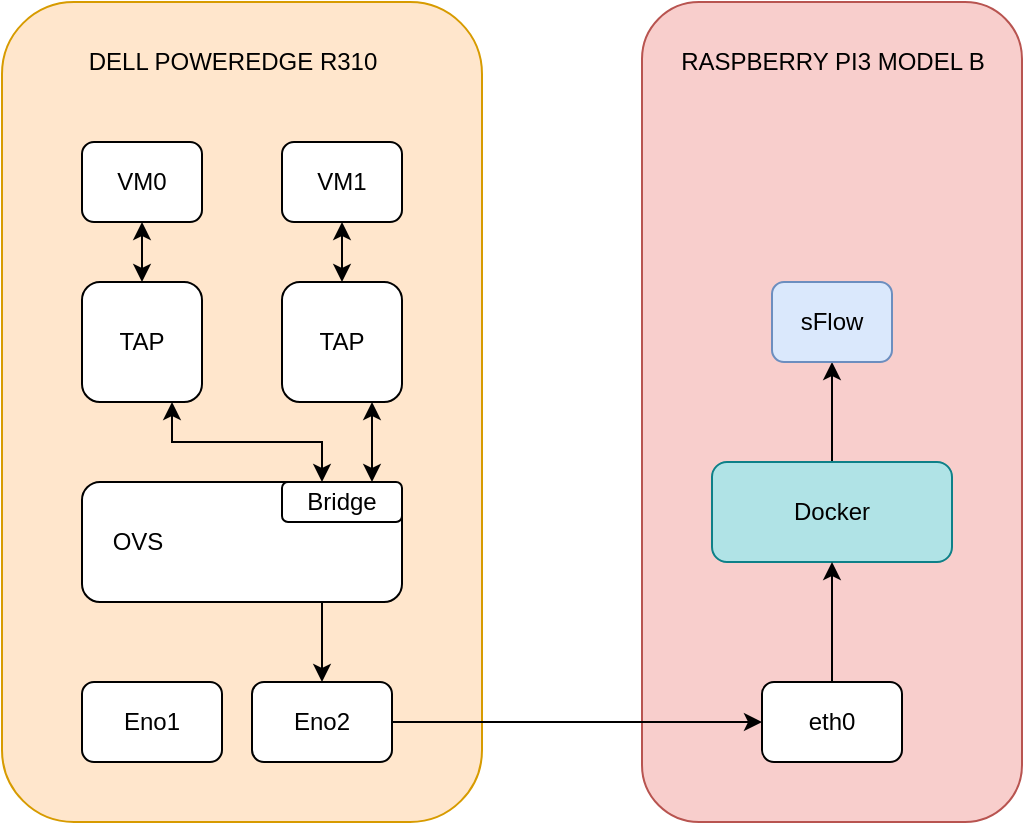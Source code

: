 <mxfile version="17.4.6" type="github">
  <diagram id="kvqeIL2OjIuKGK_8-Uiq" name="Page-1">
    <mxGraphModel dx="723" dy="375" grid="1" gridSize="10" guides="1" tooltips="1" connect="1" arrows="1" fold="1" page="1" pageScale="1" pageWidth="827" pageHeight="1169" math="0" shadow="0">
      <root>
        <mxCell id="0" />
        <mxCell id="1" parent="0" />
        <mxCell id="hNOO6SFEafOsVOQQRdr--5" value="" style="rounded=1;whiteSpace=wrap;html=1;fillColor=#f8cecc;strokeColor=#b85450;" vertex="1" parent="1">
          <mxGeometry x="520" y="160" width="190" height="410" as="geometry" />
        </mxCell>
        <mxCell id="hNOO6SFEafOsVOQQRdr--4" value="" style="rounded=1;whiteSpace=wrap;html=1;fillColor=#ffe6cc;strokeColor=#d79b00;" vertex="1" parent="1">
          <mxGeometry x="200" y="160" width="240" height="410" as="geometry" />
        </mxCell>
        <mxCell id="hNOO6SFEafOsVOQQRdr--30" style="edgeStyle=orthogonalEdgeStyle;rounded=0;orthogonalLoop=1;jettySize=auto;html=1;exitX=0.5;exitY=1;exitDx=0;exitDy=0;startArrow=classic;startFill=1;" edge="1" parent="1" source="hNOO6SFEafOsVOQQRdr--1" target="hNOO6SFEafOsVOQQRdr--7">
          <mxGeometry relative="1" as="geometry" />
        </mxCell>
        <mxCell id="hNOO6SFEafOsVOQQRdr--1" value="VM0" style="rounded=1;whiteSpace=wrap;html=1;" vertex="1" parent="1">
          <mxGeometry x="240" y="230" width="60" height="40" as="geometry" />
        </mxCell>
        <mxCell id="hNOO6SFEafOsVOQQRdr--31" style="edgeStyle=orthogonalEdgeStyle;rounded=0;orthogonalLoop=1;jettySize=auto;html=1;exitX=0.5;exitY=1;exitDx=0;exitDy=0;entryX=0.5;entryY=0;entryDx=0;entryDy=0;startArrow=classic;startFill=1;" edge="1" parent="1" source="hNOO6SFEafOsVOQQRdr--2" target="hNOO6SFEafOsVOQQRdr--8">
          <mxGeometry relative="1" as="geometry" />
        </mxCell>
        <mxCell id="hNOO6SFEafOsVOQQRdr--2" value="VM1" style="rounded=1;whiteSpace=wrap;html=1;" vertex="1" parent="1">
          <mxGeometry x="340" y="230" width="60" height="40" as="geometry" />
        </mxCell>
        <mxCell id="hNOO6SFEafOsVOQQRdr--33" value="" style="edgeStyle=orthogonalEdgeStyle;rounded=0;orthogonalLoop=1;jettySize=auto;html=1;startArrow=none;startFill=0;" edge="1" parent="1" source="hNOO6SFEafOsVOQQRdr--3" target="hNOO6SFEafOsVOQQRdr--18">
          <mxGeometry relative="1" as="geometry" />
        </mxCell>
        <mxCell id="hNOO6SFEafOsVOQQRdr--3" value="Docker" style="rounded=1;whiteSpace=wrap;html=1;fillColor=#b0e3e6;strokeColor=#0e8088;" vertex="1" parent="1">
          <mxGeometry x="555" y="390" width="120" height="50" as="geometry" />
        </mxCell>
        <mxCell id="hNOO6SFEafOsVOQQRdr--29" style="edgeStyle=orthogonalEdgeStyle;rounded=0;orthogonalLoop=1;jettySize=auto;html=1;exitX=0.75;exitY=1;exitDx=0;exitDy=0;entryX=0.75;entryY=0;entryDx=0;entryDy=0;startArrow=classic;startFill=1;" edge="1" parent="1" source="hNOO6SFEafOsVOQQRdr--7" target="hNOO6SFEafOsVOQQRdr--11">
          <mxGeometry relative="1" as="geometry">
            <Array as="points">
              <mxPoint x="285" y="380" />
              <mxPoint x="360" y="380" />
            </Array>
          </mxGeometry>
        </mxCell>
        <mxCell id="hNOO6SFEafOsVOQQRdr--7" value="TAP" style="rounded=1;whiteSpace=wrap;html=1;" vertex="1" parent="1">
          <mxGeometry x="240" y="300" width="60" height="60" as="geometry" />
        </mxCell>
        <mxCell id="hNOO6SFEafOsVOQQRdr--35" style="edgeStyle=orthogonalEdgeStyle;rounded=0;orthogonalLoop=1;jettySize=auto;html=1;entryX=0.75;entryY=0;entryDx=0;entryDy=0;startArrow=classic;startFill=1;exitX=0.75;exitY=1;exitDx=0;exitDy=0;" edge="1" parent="1" source="hNOO6SFEafOsVOQQRdr--8" target="hNOO6SFEafOsVOQQRdr--12">
          <mxGeometry relative="1" as="geometry">
            <mxPoint x="370" y="350" as="sourcePoint" />
          </mxGeometry>
        </mxCell>
        <mxCell id="hNOO6SFEafOsVOQQRdr--8" value="TAP" style="rounded=1;whiteSpace=wrap;html=1;" vertex="1" parent="1">
          <mxGeometry x="340" y="300" width="60" height="60" as="geometry" />
        </mxCell>
        <mxCell id="hNOO6SFEafOsVOQQRdr--11" value="&amp;nbsp; &amp;nbsp; OVS" style="rounded=1;whiteSpace=wrap;html=1;align=left;" vertex="1" parent="1">
          <mxGeometry x="240" y="400" width="160" height="60" as="geometry" />
        </mxCell>
        <mxCell id="hNOO6SFEafOsVOQQRdr--12" value="Bridge" style="rounded=1;whiteSpace=wrap;html=1;" vertex="1" parent="1">
          <mxGeometry x="340" y="400" width="60" height="20" as="geometry" />
        </mxCell>
        <mxCell id="hNOO6SFEafOsVOQQRdr--25" value="" style="edgeStyle=orthogonalEdgeStyle;rounded=0;orthogonalLoop=1;jettySize=auto;html=1;entryX=0;entryY=0.5;entryDx=0;entryDy=0;startArrow=none;startFill=0;" edge="1" parent="1" source="hNOO6SFEafOsVOQQRdr--13" target="hNOO6SFEafOsVOQQRdr--19">
          <mxGeometry relative="1" as="geometry">
            <mxPoint x="510" y="520" as="targetPoint" />
          </mxGeometry>
        </mxCell>
        <mxCell id="hNOO6SFEafOsVOQQRdr--27" style="edgeStyle=orthogonalEdgeStyle;rounded=0;orthogonalLoop=1;jettySize=auto;html=1;exitX=0.5;exitY=0;exitDx=0;exitDy=0;entryX=0.75;entryY=1;entryDx=0;entryDy=0;startArrow=classic;startFill=1;endArrow=none;endFill=0;" edge="1" parent="1" source="hNOO6SFEafOsVOQQRdr--13" target="hNOO6SFEafOsVOQQRdr--11">
          <mxGeometry relative="1" as="geometry" />
        </mxCell>
        <mxCell id="hNOO6SFEafOsVOQQRdr--13" value="Eno2" style="rounded=1;whiteSpace=wrap;html=1;" vertex="1" parent="1">
          <mxGeometry x="325" y="500" width="70" height="40" as="geometry" />
        </mxCell>
        <mxCell id="hNOO6SFEafOsVOQQRdr--14" value="Eno1" style="rounded=1;whiteSpace=wrap;html=1;" vertex="1" parent="1">
          <mxGeometry x="240" y="500" width="70" height="40" as="geometry" />
        </mxCell>
        <mxCell id="hNOO6SFEafOsVOQQRdr--18" value="sFlow" style="rounded=1;whiteSpace=wrap;html=1;fillColor=#dae8fc;strokeColor=#6c8ebf;" vertex="1" parent="1">
          <mxGeometry x="585" y="300" width="60" height="40" as="geometry" />
        </mxCell>
        <mxCell id="hNOO6SFEafOsVOQQRdr--32" style="edgeStyle=orthogonalEdgeStyle;rounded=0;orthogonalLoop=1;jettySize=auto;html=1;exitX=0.5;exitY=0;exitDx=0;exitDy=0;startArrow=none;startFill=0;" edge="1" parent="1" source="hNOO6SFEafOsVOQQRdr--19" target="hNOO6SFEafOsVOQQRdr--3">
          <mxGeometry relative="1" as="geometry" />
        </mxCell>
        <mxCell id="hNOO6SFEafOsVOQQRdr--19" value="eth0" style="rounded=1;whiteSpace=wrap;html=1;" vertex="1" parent="1">
          <mxGeometry x="580" y="500" width="70" height="40" as="geometry" />
        </mxCell>
        <mxCell id="hNOO6SFEafOsVOQQRdr--37" value="DELL POWEREDGE R310" style="text;html=1;align=center;verticalAlign=middle;resizable=0;points=[];autosize=1;strokeColor=none;fillColor=none;" vertex="1" parent="1">
          <mxGeometry x="235" y="180" width="160" height="20" as="geometry" />
        </mxCell>
        <mxCell id="hNOO6SFEafOsVOQQRdr--38" value="RASPBERRY PI3 MODEL B" style="text;html=1;align=center;verticalAlign=middle;resizable=0;points=[];autosize=1;strokeColor=none;fillColor=none;" vertex="1" parent="1">
          <mxGeometry x="530" y="180" width="170" height="20" as="geometry" />
        </mxCell>
      </root>
    </mxGraphModel>
  </diagram>
</mxfile>
